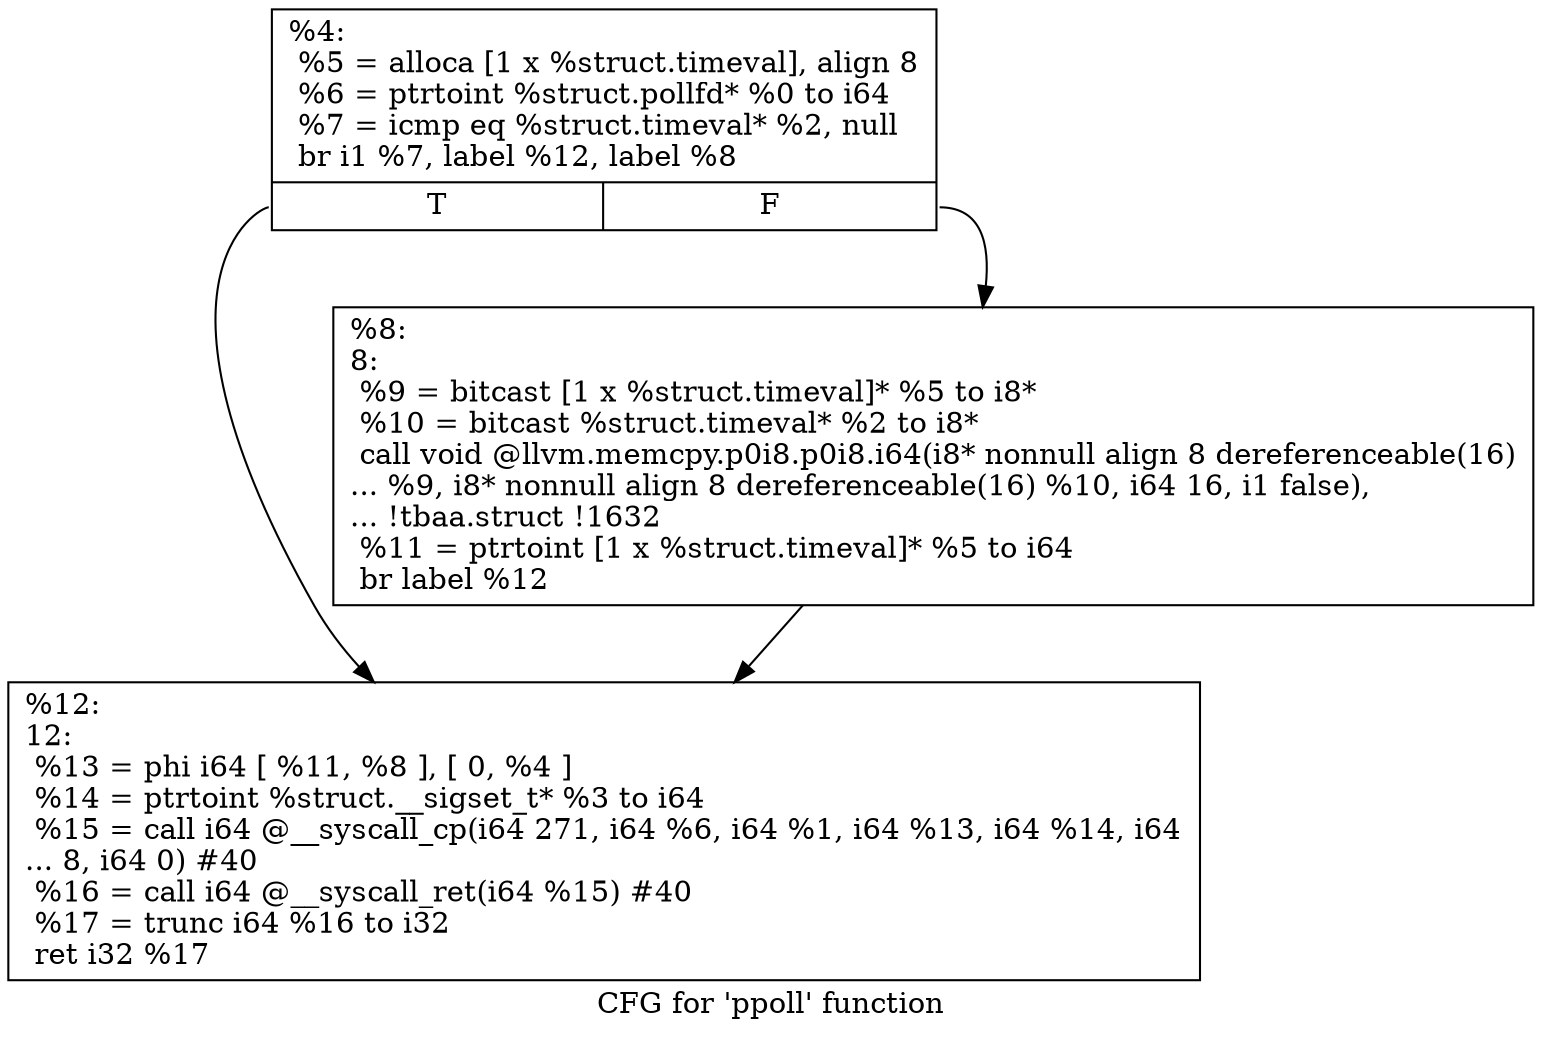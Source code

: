 digraph "CFG for 'ppoll' function" {
	label="CFG for 'ppoll' function";

	Node0x1fbfab0 [shape=record,label="{%4:\l  %5 = alloca [1 x %struct.timeval], align 8\l  %6 = ptrtoint %struct.pollfd* %0 to i64\l  %7 = icmp eq %struct.timeval* %2, null\l  br i1 %7, label %12, label %8\l|{<s0>T|<s1>F}}"];
	Node0x1fbfab0:s0 -> Node0x1fbfc00;
	Node0x1fbfab0:s1 -> Node0x1fbfbb0;
	Node0x1fbfbb0 [shape=record,label="{%8:\l8:                                                \l  %9 = bitcast [1 x %struct.timeval]* %5 to i8*\l  %10 = bitcast %struct.timeval* %2 to i8*\l  call void @llvm.memcpy.p0i8.p0i8.i64(i8* nonnull align 8 dereferenceable(16)\l... %9, i8* nonnull align 8 dereferenceable(16) %10, i64 16, i1 false),\l... !tbaa.struct !1632\l  %11 = ptrtoint [1 x %struct.timeval]* %5 to i64\l  br label %12\l}"];
	Node0x1fbfbb0 -> Node0x1fbfc00;
	Node0x1fbfc00 [shape=record,label="{%12:\l12:                                               \l  %13 = phi i64 [ %11, %8 ], [ 0, %4 ]\l  %14 = ptrtoint %struct.__sigset_t* %3 to i64\l  %15 = call i64 @__syscall_cp(i64 271, i64 %6, i64 %1, i64 %13, i64 %14, i64\l... 8, i64 0) #40\l  %16 = call i64 @__syscall_ret(i64 %15) #40\l  %17 = trunc i64 %16 to i32\l  ret i32 %17\l}"];
}
